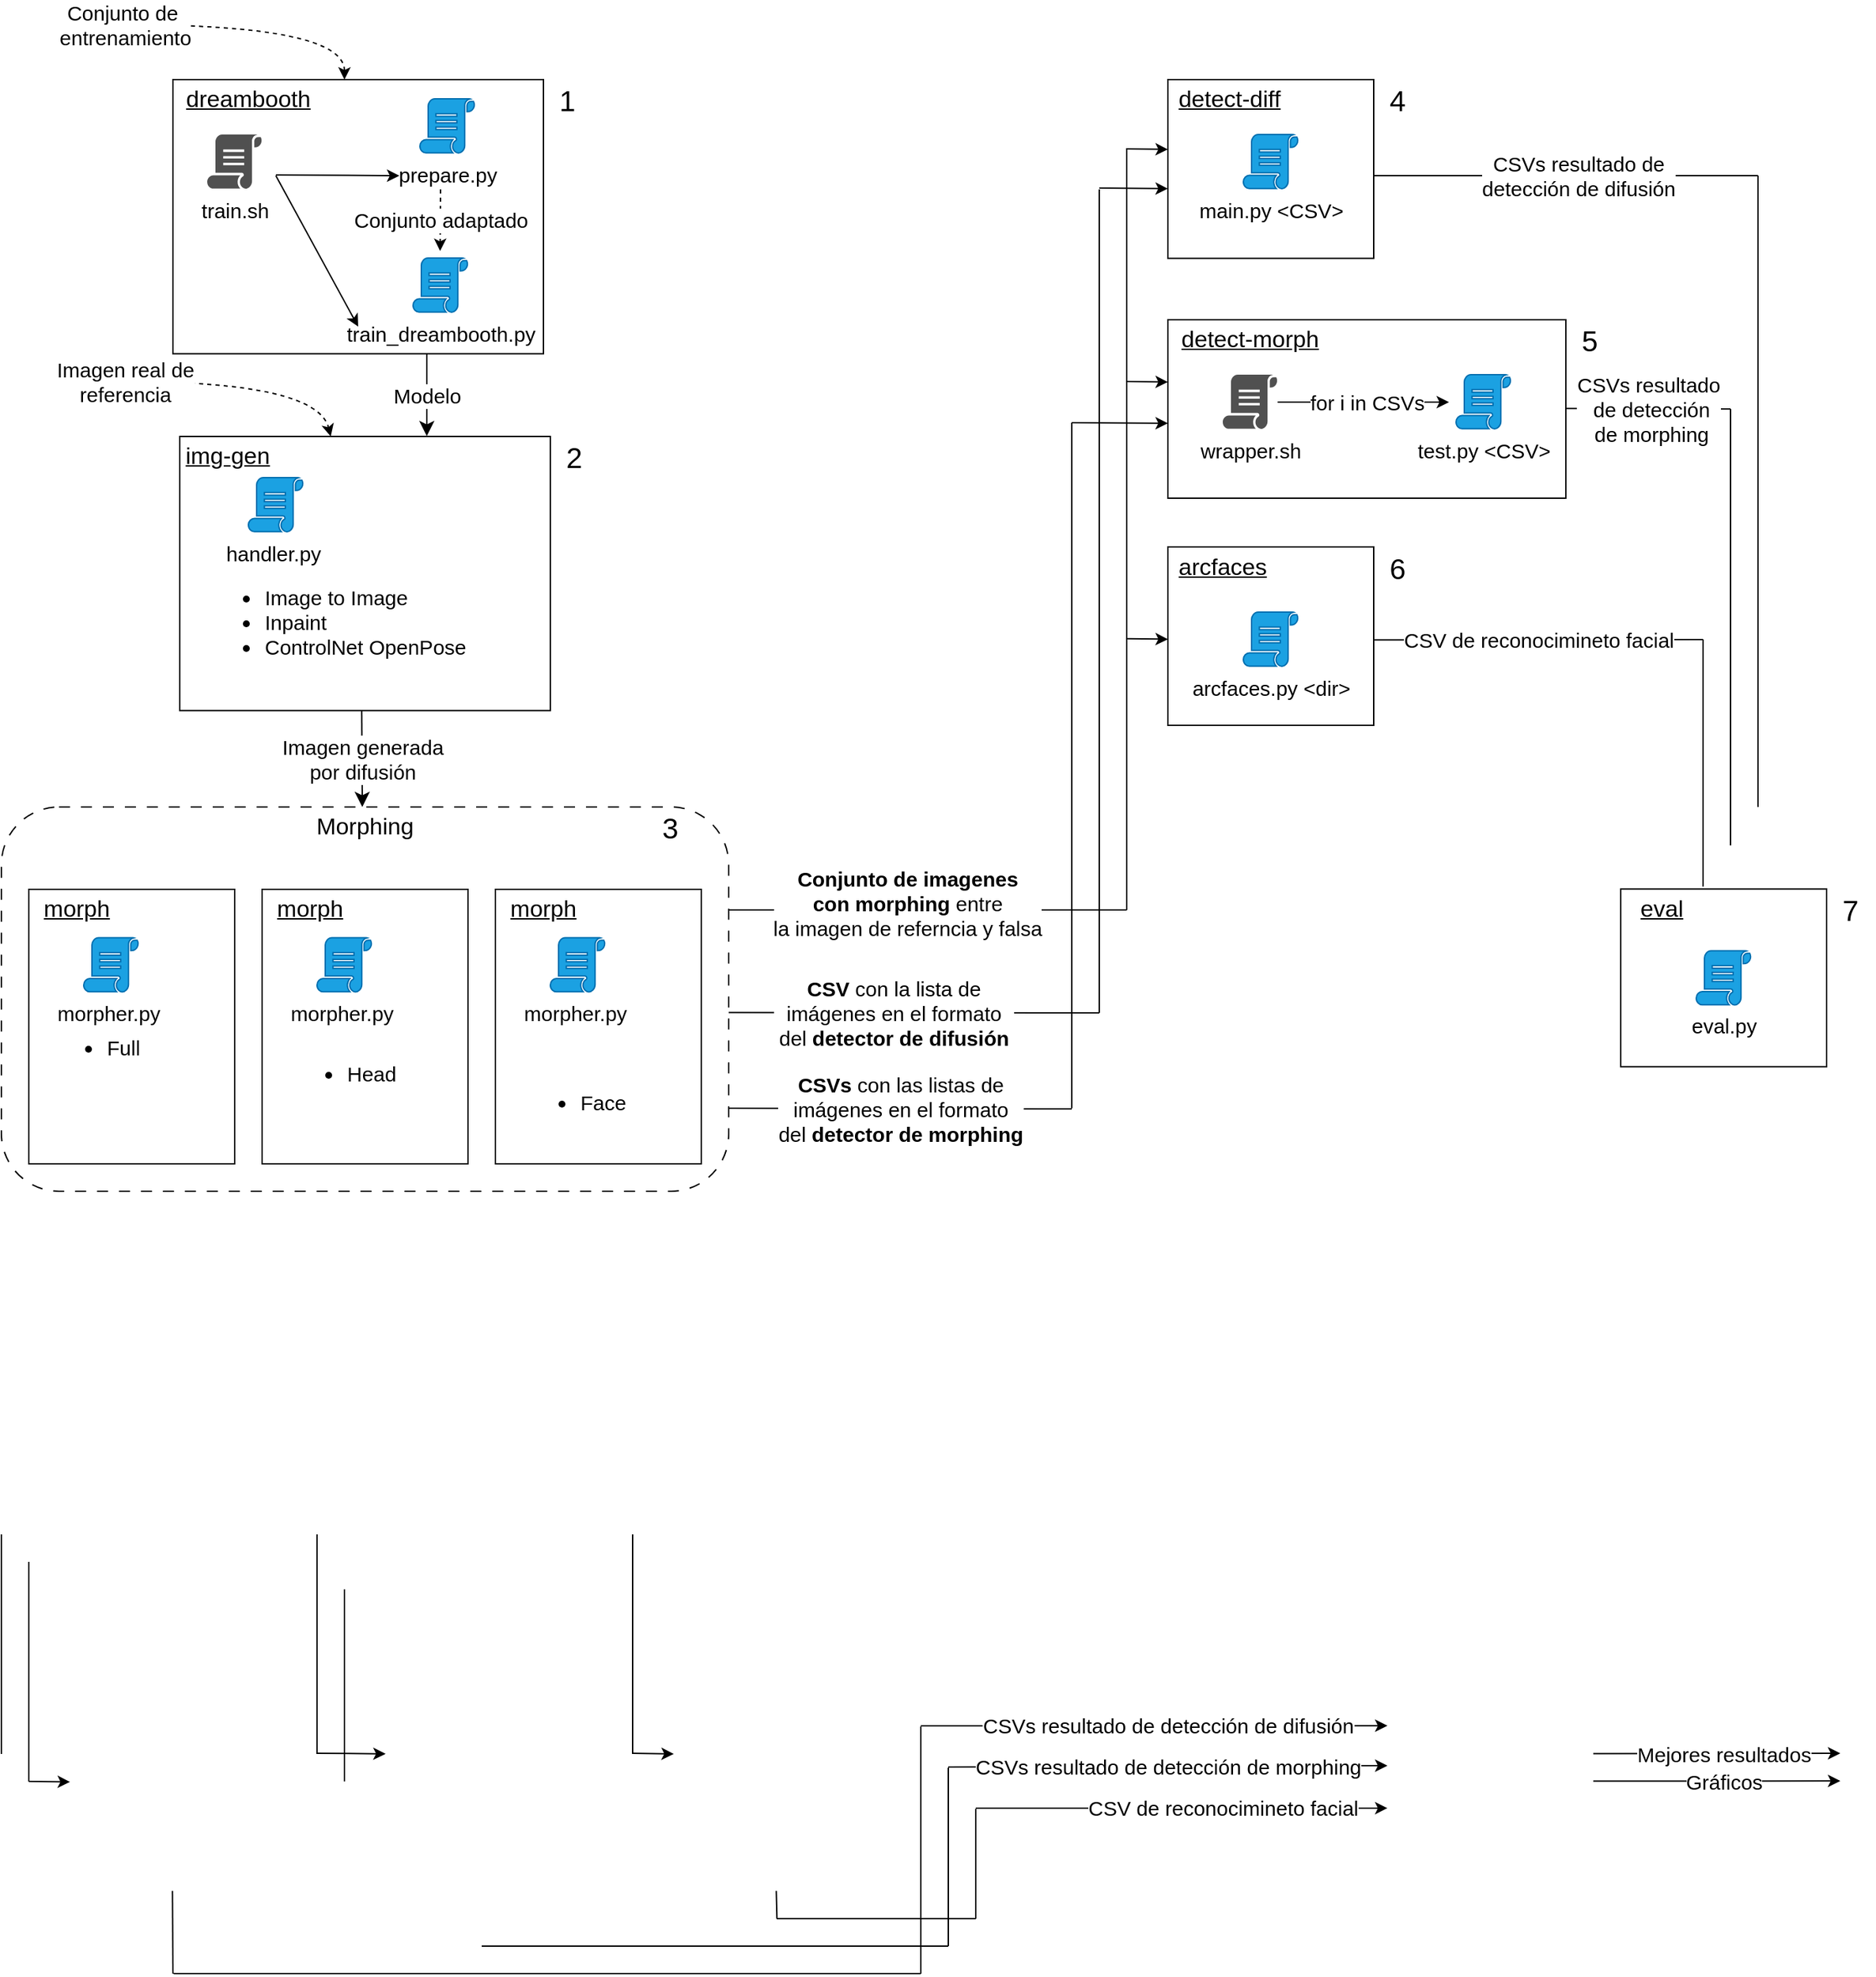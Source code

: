 <mxfile>
    <diagram id="5Q62P2Yt9DGHxvfNhMTY" name="Page-1">
        <mxGraphModel dx="2187" dy="1017" grid="1" gridSize="10" guides="1" tooltips="1" connect="1" arrows="1" fold="1" page="1" pageScale="1" pageWidth="850" pageHeight="1100" math="0" shadow="0">
            <root>
                <mxCell id="0"/>
                <mxCell id="1" parent="0"/>
                <mxCell id="64" value="" style="rounded=0;whiteSpace=wrap;html=1;fillColor=none;fontSize=15;" parent="1" vertex="1">
                    <mxGeometry x="810" y="325" width="290" height="130" as="geometry"/>
                </mxCell>
                <mxCell id="2" value="" style="rounded=0;whiteSpace=wrap;html=1;fillColor=none;fontSize=15;" parent="1" vertex="1">
                    <mxGeometry x="85" y="150" width="270" height="199.75" as="geometry"/>
                </mxCell>
                <mxCell id="21" value="" style="rounded=1;whiteSpace=wrap;html=1;fontSize=15;fontColor=#000000;fillColor=none;dashed=1;dashPattern=8 8;" parent="1" vertex="1">
                    <mxGeometry x="-40.0" y="680" width="530" height="280" as="geometry"/>
                </mxCell>
                <mxCell id="5" value="prepare.py" style="sketch=0;pointerEvents=1;shadow=0;dashed=0;html=1;strokeColor=#006EAF;fillColor=#1ba1e2;labelPosition=center;verticalLabelPosition=bottom;verticalAlign=top;outlineConnect=0;align=center;shape=mxgraph.office.concepts.script;fontColor=#000000;fontSize=15;" parent="1" vertex="1">
                    <mxGeometry x="265" y="164" width="40" height="39.5" as="geometry"/>
                </mxCell>
                <mxCell id="7" value="train_dreambooth.py" style="sketch=0;pointerEvents=1;shadow=0;dashed=0;html=1;strokeColor=#006EAF;fillColor=#1ba1e2;labelPosition=center;verticalLabelPosition=bottom;verticalAlign=top;outlineConnect=0;align=center;shape=mxgraph.office.concepts.script;fontColor=#000000;fontSize=15;" parent="1" vertex="1">
                    <mxGeometry x="260" y="280" width="40" height="39.5" as="geometry"/>
                </mxCell>
                <mxCell id="8" value="dreambooth" style="text;html=1;strokeColor=none;fillColor=none;align=center;verticalAlign=middle;whiteSpace=wrap;rounded=0;fontSize=17;fontStyle=4" parent="1" vertex="1">
                    <mxGeometry x="90" y="150" width="100" height="30" as="geometry"/>
                </mxCell>
                <mxCell id="9" value="train.sh" style="sketch=0;pointerEvents=1;shadow=0;dashed=0;html=1;strokeColor=none;fillColor=#505050;labelPosition=center;verticalLabelPosition=bottom;verticalAlign=top;outlineConnect=0;align=center;shape=mxgraph.office.concepts.script;fontSize=15;" parent="1" vertex="1">
                    <mxGeometry x="110" y="190" width="40" height="39.5" as="geometry"/>
                </mxCell>
                <mxCell id="10" value="" style="endArrow=classic;html=1;fontColor=#000000;fontSize=15;" parent="1" edge="1">
                    <mxGeometry width="50" height="50" relative="1" as="geometry">
                        <mxPoint x="160" y="220" as="sourcePoint"/>
                        <mxPoint x="220" y="330" as="targetPoint"/>
                    </mxGeometry>
                </mxCell>
                <mxCell id="11" value="" style="endArrow=classic;html=1;fontColor=#000000;fontSize=15;" parent="1" edge="1">
                    <mxGeometry width="50" height="50" relative="1" as="geometry">
                        <mxPoint x="160" y="219.5" as="sourcePoint"/>
                        <mxPoint x="250" y="220" as="targetPoint"/>
                    </mxGeometry>
                </mxCell>
                <mxCell id="12" value="" style="rounded=0;whiteSpace=wrap;html=1;fillColor=none;fontSize=15;" parent="1" vertex="1">
                    <mxGeometry x="90" y="410" width="270" height="199.75" as="geometry"/>
                </mxCell>
                <mxCell id="13" value="handler.py&amp;nbsp;" style="sketch=0;pointerEvents=1;shadow=0;dashed=0;html=1;strokeColor=#006EAF;fillColor=#1ba1e2;labelPosition=center;verticalLabelPosition=bottom;verticalAlign=top;outlineConnect=0;align=center;shape=mxgraph.office.concepts.script;fontColor=#000000;fontSize=15;" parent="1" vertex="1">
                    <mxGeometry x="140" y="440" width="40" height="39.5" as="geometry"/>
                </mxCell>
                <mxCell id="14" value="img-gen" style="text;html=1;strokeColor=none;fillColor=none;align=center;verticalAlign=middle;whiteSpace=wrap;rounded=0;fontSize=17;fontStyle=4" parent="1" vertex="1">
                    <mxGeometry x="90" y="410" width="70" height="30" as="geometry"/>
                </mxCell>
                <mxCell id="15" value="&lt;ul&gt;&lt;li&gt;Image to Image&lt;/li&gt;&lt;li&gt;Inpaint&lt;/li&gt;&lt;li&gt;ControlNet OpenPose&lt;/li&gt;&lt;/ul&gt;" style="text;strokeColor=none;fillColor=none;html=1;whiteSpace=wrap;verticalAlign=middle;overflow=hidden;fontSize=15;fontColor=#000000;" parent="1" vertex="1">
                    <mxGeometry x="110" y="499.75" width="200" height="90.25" as="geometry"/>
                </mxCell>
                <mxCell id="16" value="" style="rounded=0;whiteSpace=wrap;html=1;fillColor=none;fontSize=15;" parent="1" vertex="1">
                    <mxGeometry x="-20.0" y="740" width="150" height="200" as="geometry"/>
                </mxCell>
                <mxCell id="17" value="morph" style="text;html=1;strokeColor=none;fillColor=none;align=center;verticalAlign=middle;whiteSpace=wrap;rounded=0;fontSize=17;fontStyle=4" parent="1" vertex="1">
                    <mxGeometry x="-20.0" y="740" width="70" height="30" as="geometry"/>
                </mxCell>
                <mxCell id="18" value="morpher.py&amp;nbsp;" style="sketch=0;pointerEvents=1;shadow=0;dashed=0;html=1;strokeColor=#006EAF;fillColor=#1ba1e2;labelPosition=center;verticalLabelPosition=bottom;verticalAlign=top;outlineConnect=0;align=center;shape=mxgraph.office.concepts.script;fontColor=#000000;fontSize=15;" parent="1" vertex="1">
                    <mxGeometry x="20.0" y="775.25" width="40" height="39.5" as="geometry"/>
                </mxCell>
                <mxCell id="20" value="&lt;ul&gt;&lt;li&gt;Full&lt;/li&gt;&lt;/ul&gt;" style="text;strokeColor=none;fillColor=none;html=1;whiteSpace=wrap;verticalAlign=middle;overflow=hidden;fontSize=15;fontColor=#000000;" parent="1" vertex="1">
                    <mxGeometry x="-5.0" y="829.75" width="90" height="50.75" as="geometry"/>
                </mxCell>
                <mxCell id="22" value="" style="rounded=0;whiteSpace=wrap;html=1;fillColor=none;fontSize=15;" parent="1" vertex="1">
                    <mxGeometry x="150.0" y="740" width="150" height="200" as="geometry"/>
                </mxCell>
                <mxCell id="23" value="morph" style="text;html=1;strokeColor=none;fillColor=none;align=center;verticalAlign=middle;whiteSpace=wrap;rounded=0;fontSize=17;fontStyle=4" parent="1" vertex="1">
                    <mxGeometry x="150.0" y="740" width="70" height="30" as="geometry"/>
                </mxCell>
                <mxCell id="24" value="morpher.py&amp;nbsp;" style="sketch=0;pointerEvents=1;shadow=0;dashed=0;html=1;strokeColor=#006EAF;fillColor=#1ba1e2;labelPosition=center;verticalLabelPosition=bottom;verticalAlign=top;outlineConnect=0;align=center;shape=mxgraph.office.concepts.script;fontColor=#000000;fontSize=15;" parent="1" vertex="1">
                    <mxGeometry x="190.0" y="775.25" width="40" height="39.5" as="geometry"/>
                </mxCell>
                <mxCell id="25" value="&lt;ul&gt;&lt;li&gt;Head&lt;/li&gt;&lt;/ul&gt;" style="text;strokeColor=none;fillColor=none;html=1;whiteSpace=wrap;verticalAlign=middle;overflow=hidden;fontSize=15;fontColor=#000000;" parent="1" vertex="1">
                    <mxGeometry x="170.0" y="848.75" width="90" height="50.75" as="geometry"/>
                </mxCell>
                <mxCell id="26" value="" style="rounded=0;whiteSpace=wrap;html=1;fillColor=none;fontSize=15;" parent="1" vertex="1">
                    <mxGeometry x="320" y="740" width="150" height="200" as="geometry"/>
                </mxCell>
                <mxCell id="27" value="morph" style="text;html=1;strokeColor=none;fillColor=none;align=center;verticalAlign=middle;whiteSpace=wrap;rounded=0;fontSize=17;fontStyle=4" parent="1" vertex="1">
                    <mxGeometry x="320" y="740" width="70" height="30" as="geometry"/>
                </mxCell>
                <mxCell id="28" value="morpher.py&amp;nbsp;" style="sketch=0;pointerEvents=1;shadow=0;dashed=0;html=1;strokeColor=#006EAF;fillColor=#1ba1e2;labelPosition=center;verticalLabelPosition=bottom;verticalAlign=top;outlineConnect=0;align=center;shape=mxgraph.office.concepts.script;fontColor=#000000;fontSize=15;" parent="1" vertex="1">
                    <mxGeometry x="360" y="775.25" width="40" height="39.5" as="geometry"/>
                </mxCell>
                <mxCell id="29" value="&lt;ul&gt;&lt;li&gt;Face&lt;/li&gt;&lt;/ul&gt;" style="text;strokeColor=none;fillColor=none;html=1;whiteSpace=wrap;verticalAlign=middle;overflow=hidden;fontSize=15;fontColor=#000000;" parent="1" vertex="1">
                    <mxGeometry x="340" y="869.25" width="90" height="50.75" as="geometry"/>
                </mxCell>
                <mxCell id="30" value="Morphing" style="text;html=1;strokeColor=none;fillColor=none;align=center;verticalAlign=middle;whiteSpace=wrap;rounded=0;fontSize=17;fontStyle=0" parent="1" vertex="1">
                    <mxGeometry x="185.0" y="680" width="80" height="30" as="geometry"/>
                </mxCell>
                <mxCell id="31" value="Modelo" style="edgeStyle=segmentEdgeStyle;endArrow=classic;html=1;curved=0;rounded=0;endSize=8;startSize=8;fontSize=15;fontColor=#000000;" parent="1" edge="1">
                    <mxGeometry width="50" height="50" relative="1" as="geometry">
                        <mxPoint x="270" y="349.75" as="sourcePoint"/>
                        <mxPoint x="270" y="409.75" as="targetPoint"/>
                    </mxGeometry>
                </mxCell>
                <mxCell id="33" value="Imagen&amp;nbsp;generada&lt;br&gt;por&amp;nbsp;difusión" style="endArrow=classic;html=1;rounded=0;endSize=8;startSize=8;fontSize=15;fontColor=#000000;exitX=0.417;exitY=1.001;exitDx=0;exitDy=0;exitPerimeter=0;" parent="1" edge="1">
                    <mxGeometry width="50" height="50" relative="1" as="geometry">
                        <mxPoint x="222.59" y="609.95" as="sourcePoint"/>
                        <mxPoint x="223" y="680" as="targetPoint"/>
                    </mxGeometry>
                </mxCell>
                <mxCell id="39" value="&lt;b&gt;Conjunto de imagenes&lt;br&gt;&lt;/b&gt; &lt;b&gt;con morphing&lt;/b&gt; entre &lt;br&gt;la imagen de referncia y falsa" style="endArrow=none;html=1;fontSize=15;fontColor=#000000;" parent="1" edge="1">
                    <mxGeometry x="0.103" y="-5" width="50" height="50" relative="1" as="geometry">
                        <mxPoint x="780" y="755" as="sourcePoint"/>
                        <mxPoint x="490" y="754.94" as="targetPoint"/>
                        <mxPoint as="offset"/>
                    </mxGeometry>
                </mxCell>
                <mxCell id="40" value="" style="endArrow=none;html=1;fontSize=15;fontColor=#000000;" parent="1" edge="1">
                    <mxGeometry width="50" height="50" relative="1" as="geometry">
                        <mxPoint x="-40" y="1370" as="sourcePoint"/>
                        <mxPoint x="-40" y="1210" as="targetPoint"/>
                    </mxGeometry>
                </mxCell>
                <mxCell id="44" value="Conjunto de&amp;nbsp;&lt;br&gt;entrenamiento" style="curved=1;endArrow=classic;html=1;fontSize=15;fontColor=#000000;dashed=1;" parent="1" edge="1">
                    <mxGeometry x="-1" width="50" height="50" relative="1" as="geometry">
                        <mxPoint x="50" y="110" as="sourcePoint"/>
                        <mxPoint x="210" y="150" as="targetPoint"/>
                        <Array as="points">
                            <mxPoint x="210" y="110"/>
                        </Array>
                        <mxPoint as="offset"/>
                    </mxGeometry>
                </mxCell>
                <mxCell id="45" value="Imagen real de&lt;br&gt;referencia" style="curved=1;endArrow=classic;html=1;fontSize=15;fontColor=#000000;dashed=1;" parent="1" edge="1">
                    <mxGeometry x="-1" width="50" height="50" relative="1" as="geometry">
                        <mxPoint x="50" y="370" as="sourcePoint"/>
                        <mxPoint x="200" y="410" as="targetPoint"/>
                        <Array as="points">
                            <mxPoint x="190" y="370"/>
                        </Array>
                        <mxPoint as="offset"/>
                    </mxGeometry>
                </mxCell>
                <mxCell id="51" value="&lt;b&gt;CSV&lt;/b&gt; con la lista de &lt;br&gt;imágenes en el formato&lt;br&gt;&amp;nbsp;del &lt;b&gt;detector de difusión&lt;/b&gt;&amp;nbsp;" style="endArrow=none;html=1;fontSize=15;fontColor=#000000;" parent="1" edge="1">
                    <mxGeometry x="0.111" width="50" height="50" relative="1" as="geometry">
                        <mxPoint x="760" y="830" as="sourcePoint"/>
                        <mxPoint x="490" y="829.75" as="targetPoint"/>
                        <mxPoint as="offset"/>
                    </mxGeometry>
                </mxCell>
                <mxCell id="54" value="&lt;b&gt;CSVs&lt;/b&gt; con las listas de &lt;br&gt;imágenes en el formato &lt;br&gt;del &lt;b&gt;detector de morphing&lt;/b&gt;" style="endArrow=none;html=1;fontSize=15;fontColor=#000000;" parent="1" edge="1">
                    <mxGeometry width="50" height="50" relative="1" as="geometry">
                        <mxPoint x="740" y="900" as="sourcePoint"/>
                        <mxPoint x="490" y="899.5" as="targetPoint"/>
                        <mxPoint as="offset"/>
                    </mxGeometry>
                </mxCell>
                <mxCell id="55" value="" style="rounded=0;whiteSpace=wrap;html=1;fillColor=none;fontSize=15;" parent="1" vertex="1">
                    <mxGeometry x="810" y="150" width="150" height="130.25" as="geometry"/>
                </mxCell>
                <mxCell id="56" value="main.py &amp;lt;CSV&amp;gt;" style="sketch=0;pointerEvents=1;shadow=0;dashed=0;html=1;strokeColor=#006EAF;fillColor=#1ba1e2;labelPosition=center;verticalLabelPosition=bottom;verticalAlign=top;outlineConnect=0;align=center;shape=mxgraph.office.concepts.script;fontColor=#000000;fontSize=15;" parent="1" vertex="1">
                    <mxGeometry x="865" y="190" width="40" height="39.5" as="geometry"/>
                </mxCell>
                <mxCell id="58" value="detect-diff" style="text;html=1;strokeColor=none;fillColor=none;align=center;verticalAlign=middle;whiteSpace=wrap;rounded=0;fontSize=17;fontStyle=4" parent="1" vertex="1">
                    <mxGeometry x="810" y="150" width="90" height="30" as="geometry"/>
                </mxCell>
                <mxCell id="62" value="" style="endArrow=none;html=1;fontSize=15;fontColor=#000000;" parent="1" edge="1">
                    <mxGeometry width="50" height="50" relative="1" as="geometry">
                        <mxPoint x="-20" y="1390" as="sourcePoint"/>
                        <mxPoint x="-20" y="1230" as="targetPoint"/>
                    </mxGeometry>
                </mxCell>
                <mxCell id="63" value="" style="endArrow=classic;html=1;fontSize=15;fontColor=#000000;entryX=0;entryY=0.5;entryDx=0;entryDy=0;" parent="1" edge="1">
                    <mxGeometry width="50" height="50" relative="1" as="geometry">
                        <mxPoint x="-20" y="1390" as="sourcePoint"/>
                        <mxPoint x="10" y="1390.375" as="targetPoint"/>
                    </mxGeometry>
                </mxCell>
                <mxCell id="65" value="test.py &amp;lt;CSV&amp;gt;" style="sketch=0;pointerEvents=1;shadow=0;dashed=0;html=1;strokeColor=#006EAF;fillColor=#1ba1e2;labelPosition=center;verticalLabelPosition=bottom;verticalAlign=top;outlineConnect=0;align=center;shape=mxgraph.office.concepts.script;fontColor=#000000;fontSize=15;" parent="1" vertex="1">
                    <mxGeometry x="1020" y="365" width="40" height="39.5" as="geometry"/>
                </mxCell>
                <mxCell id="66" value="detect-morph" style="text;html=1;strokeColor=none;fillColor=none;align=center;verticalAlign=middle;whiteSpace=wrap;rounded=0;fontSize=17;fontStyle=4" parent="1" vertex="1">
                    <mxGeometry x="810" y="325" width="120" height="30" as="geometry"/>
                </mxCell>
                <mxCell id="67" value="" style="endArrow=none;html=1;fontSize=15;fontColor=#000000;" parent="1" edge="1">
                    <mxGeometry width="50" height="50" relative="1" as="geometry">
                        <mxPoint x="190.0" y="1370" as="sourcePoint"/>
                        <mxPoint x="190.0" y="1210" as="targetPoint"/>
                    </mxGeometry>
                </mxCell>
                <mxCell id="68" value="" style="endArrow=classic;html=1;fontSize=15;fontColor=#000000;entryX=0;entryY=0.5;entryDx=0;entryDy=0;" parent="1" edge="1">
                    <mxGeometry width="50" height="50" relative="1" as="geometry">
                        <mxPoint x="190.0" y="1369.5" as="sourcePoint"/>
                        <mxPoint x="240.0" y="1369.875" as="targetPoint"/>
                    </mxGeometry>
                </mxCell>
                <mxCell id="69" value="" style="endArrow=none;html=1;fontSize=15;fontColor=#000000;" parent="1" edge="1">
                    <mxGeometry width="50" height="50" relative="1" as="geometry">
                        <mxPoint x="210.0" y="1390" as="sourcePoint"/>
                        <mxPoint x="210" y="1250" as="targetPoint"/>
                    </mxGeometry>
                </mxCell>
                <mxCell id="70" value="" style="endArrow=classic;html=1;fontSize=15;fontColor=#000000;entryX=0;entryY=0.5;entryDx=0;entryDy=0;" parent="1" edge="1">
                    <mxGeometry width="50" height="50" relative="1" as="geometry">
                        <mxPoint x="780.0" y="557.38" as="sourcePoint"/>
                        <mxPoint x="810.0" y="557.755" as="targetPoint"/>
                    </mxGeometry>
                </mxCell>
                <mxCell id="71" value="wrapper.sh" style="sketch=0;pointerEvents=1;shadow=0;dashed=0;html=1;strokeColor=none;fillColor=#505050;labelPosition=center;verticalLabelPosition=bottom;verticalAlign=top;outlineConnect=0;align=center;shape=mxgraph.office.concepts.script;fontSize=15;" parent="1" vertex="1">
                    <mxGeometry x="850" y="365" width="40" height="39.5" as="geometry"/>
                </mxCell>
                <mxCell id="72" value="for i in CSVs" style="endArrow=classic;html=1;fontSize=15;fontColor=#000000;" parent="1" edge="1">
                    <mxGeometry x="0.041" width="50" height="50" relative="1" as="geometry">
                        <mxPoint x="890" y="385" as="sourcePoint"/>
                        <mxPoint x="1014.86" y="385" as="targetPoint"/>
                        <mxPoint as="offset"/>
                    </mxGeometry>
                </mxCell>
                <mxCell id="73" value="" style="rounded=0;whiteSpace=wrap;html=1;fillColor=none;fontSize=15;" parent="1" vertex="1">
                    <mxGeometry x="810" y="490.5" width="150" height="130" as="geometry"/>
                </mxCell>
                <mxCell id="74" value="arcfaces.py &amp;lt;dir&amp;gt;" style="sketch=0;pointerEvents=1;shadow=0;dashed=0;html=1;strokeColor=#006EAF;fillColor=#1ba1e2;labelPosition=center;verticalLabelPosition=bottom;verticalAlign=top;outlineConnect=0;align=center;shape=mxgraph.office.concepts.script;fontColor=#000000;fontSize=15;" parent="1" vertex="1">
                    <mxGeometry x="865" y="538" width="40" height="39.5" as="geometry"/>
                </mxCell>
                <mxCell id="75" value="arcfaces" style="text;html=1;strokeColor=none;fillColor=none;align=center;verticalAlign=middle;whiteSpace=wrap;rounded=0;fontSize=17;fontStyle=4" parent="1" vertex="1">
                    <mxGeometry x="810" y="490.5" width="80" height="30" as="geometry"/>
                </mxCell>
                <mxCell id="76" value="" style="endArrow=none;html=1;fontSize=15;fontColor=#000000;" parent="1" edge="1">
                    <mxGeometry width="50" height="50" relative="1" as="geometry">
                        <mxPoint x="420.0" y="1370" as="sourcePoint"/>
                        <mxPoint x="420.0" y="1210" as="targetPoint"/>
                    </mxGeometry>
                </mxCell>
                <mxCell id="77" value="" style="endArrow=classic;html=1;fontSize=15;fontColor=#000000;" parent="1" edge="1">
                    <mxGeometry width="50" height="50" relative="1" as="geometry">
                        <mxPoint x="420.0" y="1369.5" as="sourcePoint"/>
                        <mxPoint x="450" y="1370" as="targetPoint"/>
                    </mxGeometry>
                </mxCell>
                <mxCell id="78" value="" style="rounded=0;whiteSpace=wrap;html=1;fillColor=none;fontSize=15;" parent="1" vertex="1">
                    <mxGeometry x="1140" y="739.75" width="150" height="129.5" as="geometry"/>
                </mxCell>
                <mxCell id="79" value="eval" style="text;html=1;strokeColor=none;fillColor=none;align=center;verticalAlign=middle;whiteSpace=wrap;rounded=0;fontSize=17;fontStyle=4" parent="1" vertex="1">
                    <mxGeometry x="1140" y="740.25" width="60" height="30" as="geometry"/>
                </mxCell>
                <mxCell id="80" value="" style="endArrow=none;html=1;fontSize=15;fontColor=#000000;" parent="1" edge="1">
                    <mxGeometry width="50" height="50" relative="1" as="geometry">
                        <mxPoint x="525.16" y="1490" as="sourcePoint"/>
                        <mxPoint x="524.66" y="1469.75" as="targetPoint"/>
                    </mxGeometry>
                </mxCell>
                <mxCell id="81" value="" style="endArrow=none;html=1;fontSize=15;fontColor=#000000;" parent="1" edge="1">
                    <mxGeometry x="-0.62" width="50" height="50" relative="1" as="geometry">
                        <mxPoint x="670" y="1490" as="sourcePoint"/>
                        <mxPoint x="525" y="1490" as="targetPoint"/>
                        <mxPoint as="offset"/>
                    </mxGeometry>
                </mxCell>
                <mxCell id="85" value="" style="endArrow=none;html=1;fontSize=15;fontColor=#000000;" parent="1" edge="1">
                    <mxGeometry width="50" height="50" relative="1" as="geometry">
                        <mxPoint x="85" y="1530" as="sourcePoint"/>
                        <mxPoint x="84.66" y="1469.75" as="targetPoint"/>
                    </mxGeometry>
                </mxCell>
                <mxCell id="86" value="" style="endArrow=none;html=1;fontSize=15;fontColor=#000000;" parent="1" edge="1">
                    <mxGeometry x="-0.62" width="50" height="50" relative="1" as="geometry">
                        <mxPoint x="650" y="1510" as="sourcePoint"/>
                        <mxPoint x="310" y="1510" as="targetPoint"/>
                        <mxPoint as="offset"/>
                    </mxGeometry>
                </mxCell>
                <mxCell id="87" value="" style="endArrow=none;html=1;fontSize=15;fontColor=#000000;" parent="1" edge="1">
                    <mxGeometry x="-0.62" width="50" height="50" relative="1" as="geometry">
                        <mxPoint x="630" y="1530" as="sourcePoint"/>
                        <mxPoint x="85.5" y="1530" as="targetPoint"/>
                        <mxPoint as="offset"/>
                    </mxGeometry>
                </mxCell>
                <mxCell id="88" value="" style="endArrow=none;html=1;fontSize=15;fontColor=#000000;" parent="1" edge="1">
                    <mxGeometry width="50" height="50" relative="1" as="geometry">
                        <mxPoint x="630.0" y="1530" as="sourcePoint"/>
                        <mxPoint x="630" y="1350" as="targetPoint"/>
                    </mxGeometry>
                </mxCell>
                <mxCell id="90" value="CSVs resultado de detección de difusión" style="endArrow=classic;html=1;fontSize=15;fontColor=#000000;entryX=0;entryY=0.25;entryDx=0;entryDy=0;" parent="1" edge="1">
                    <mxGeometry x="0.059" width="50" height="50" relative="1" as="geometry">
                        <mxPoint x="630.0" y="1349.49" as="sourcePoint"/>
                        <mxPoint x="970" y="1349.428" as="targetPoint"/>
                        <mxPoint as="offset"/>
                    </mxGeometry>
                </mxCell>
                <mxCell id="91" value="CSVs resultado de detección de morphing" style="endArrow=classic;html=1;fontSize=15;fontColor=#000000;" parent="1" edge="1">
                    <mxGeometry width="50" height="50" relative="1" as="geometry">
                        <mxPoint x="650" y="1379.49" as="sourcePoint"/>
                        <mxPoint x="970" y="1378.49" as="targetPoint"/>
                    </mxGeometry>
                </mxCell>
                <mxCell id="92" value="CSV de reconocimineto facial" style="endArrow=classic;html=1;fontSize=15;fontColor=#000000;" parent="1" edge="1">
                    <mxGeometry x="0.2" width="50" height="50" relative="1" as="geometry">
                        <mxPoint x="670" y="1409.49" as="sourcePoint"/>
                        <mxPoint x="970" y="1409.49" as="targetPoint"/>
                        <mxPoint as="offset"/>
                    </mxGeometry>
                </mxCell>
                <mxCell id="93" value="" style="endArrow=none;html=1;fontSize=15;fontColor=#000000;" parent="1" edge="1">
                    <mxGeometry width="50" height="50" relative="1" as="geometry">
                        <mxPoint x="650" y="1510" as="sourcePoint"/>
                        <mxPoint x="650" y="1380" as="targetPoint"/>
                    </mxGeometry>
                </mxCell>
                <mxCell id="94" value="" style="endArrow=none;html=1;fontSize=15;fontColor=#000000;" parent="1" edge="1">
                    <mxGeometry width="50" height="50" relative="1" as="geometry">
                        <mxPoint x="670" y="1490" as="sourcePoint"/>
                        <mxPoint x="670" y="1410" as="targetPoint"/>
                    </mxGeometry>
                </mxCell>
                <mxCell id="95" value="eval.py" style="sketch=0;pointerEvents=1;shadow=0;dashed=0;html=1;strokeColor=#006EAF;fillColor=#1ba1e2;labelPosition=center;verticalLabelPosition=bottom;verticalAlign=top;outlineConnect=0;align=center;shape=mxgraph.office.concepts.script;fontColor=#000000;fontSize=15;" parent="1" vertex="1">
                    <mxGeometry x="1195" y="784.75" width="40" height="39.5" as="geometry"/>
                </mxCell>
                <mxCell id="96" value="Mejores resultados" style="endArrow=classic;html=1;fontSize=15;fontColor=#000000;" parent="1" edge="1">
                    <mxGeometry x="0.059" width="50" height="50" relative="1" as="geometry">
                        <mxPoint x="1120" y="1369.71" as="sourcePoint"/>
                        <mxPoint x="1300" y="1369.53" as="targetPoint"/>
                        <mxPoint as="offset"/>
                    </mxGeometry>
                </mxCell>
                <mxCell id="97" value="Gráficos" style="endArrow=classic;html=1;fontSize=15;fontColor=#000000;" parent="1" edge="1">
                    <mxGeometry x="0.059" width="50" height="50" relative="1" as="geometry">
                        <mxPoint x="1120" y="1389.8" as="sourcePoint"/>
                        <mxPoint x="1300" y="1389.62" as="targetPoint"/>
                        <mxPoint as="offset"/>
                    </mxGeometry>
                </mxCell>
                <mxCell id="99" value="Conjunto adaptado" style="endArrow=classic;html=1;fontColor=#000000;fontSize=15;dashed=1;" edge="1" parent="1">
                    <mxGeometry x="0.005" width="50" height="50" relative="1" as="geometry">
                        <mxPoint x="280" y="230" as="sourcePoint"/>
                        <mxPoint x="279.7" y="274.88" as="targetPoint"/>
                        <mxPoint as="offset"/>
                    </mxGeometry>
                </mxCell>
                <mxCell id="102" value="" style="endArrow=none;html=1;fontSize=15;fontColor=#000000;" edge="1" parent="1">
                    <mxGeometry width="50" height="50" relative="1" as="geometry">
                        <mxPoint x="740" y="899.5" as="sourcePoint"/>
                        <mxPoint x="740" y="400" as="targetPoint"/>
                    </mxGeometry>
                </mxCell>
                <mxCell id="103" value="" style="endArrow=none;html=1;fontSize=15;fontColor=#000000;" edge="1" parent="1">
                    <mxGeometry width="50" height="50" relative="1" as="geometry">
                        <mxPoint x="760" y="830" as="sourcePoint"/>
                        <mxPoint x="760" y="230" as="targetPoint"/>
                    </mxGeometry>
                </mxCell>
                <mxCell id="105" value="" style="endArrow=none;html=1;fontSize=15;fontColor=#000000;" edge="1" parent="1">
                    <mxGeometry width="50" height="50" relative="1" as="geometry">
                        <mxPoint x="780" y="755" as="sourcePoint"/>
                        <mxPoint x="780" y="200" as="targetPoint"/>
                    </mxGeometry>
                </mxCell>
                <mxCell id="106" value="" style="endArrow=classic;html=1;fontSize=15;fontColor=#000000;entryX=0;entryY=0.5;entryDx=0;entryDy=0;" edge="1" parent="1">
                    <mxGeometry width="50" height="50" relative="1" as="geometry">
                        <mxPoint x="780" y="200.5" as="sourcePoint"/>
                        <mxPoint x="810" y="200.875" as="targetPoint"/>
                    </mxGeometry>
                </mxCell>
                <mxCell id="107" value="" style="endArrow=classic;html=1;fontSize=15;fontColor=#000000;entryX=0;entryY=0.5;entryDx=0;entryDy=0;" edge="1" parent="1">
                    <mxGeometry width="50" height="50" relative="1" as="geometry">
                        <mxPoint x="780" y="370" as="sourcePoint"/>
                        <mxPoint x="810" y="370.375" as="targetPoint"/>
                    </mxGeometry>
                </mxCell>
                <mxCell id="108" value="" style="endArrow=classic;html=1;fontSize=15;fontColor=#000000;entryX=0;entryY=0.5;entryDx=0;entryDy=0;" edge="1" parent="1">
                    <mxGeometry width="50" height="50" relative="1" as="geometry">
                        <mxPoint x="760" y="229" as="sourcePoint"/>
                        <mxPoint x="810" y="229.445" as="targetPoint"/>
                    </mxGeometry>
                </mxCell>
                <mxCell id="109" value="" style="endArrow=classic;html=1;fontSize=15;fontColor=#000000;entryX=0;entryY=0.5;entryDx=0;entryDy=0;" edge="1" parent="1">
                    <mxGeometry width="50" height="50" relative="1" as="geometry">
                        <mxPoint x="740" y="400" as="sourcePoint"/>
                        <mxPoint x="810.0" y="400.375" as="targetPoint"/>
                    </mxGeometry>
                </mxCell>
                <mxCell id="111" value="1" style="text;html=1;strokeColor=none;fillColor=none;align=center;verticalAlign=middle;whiteSpace=wrap;rounded=0;fontSize=21;" vertex="1" parent="1">
                    <mxGeometry x="355" y="150" width="35" height="30" as="geometry"/>
                </mxCell>
                <mxCell id="112" value="2" style="text;html=1;strokeColor=none;fillColor=none;align=center;verticalAlign=middle;whiteSpace=wrap;rounded=0;fontSize=21;" vertex="1" parent="1">
                    <mxGeometry x="360" y="410" width="35" height="30" as="geometry"/>
                </mxCell>
                <mxCell id="113" value="3" style="text;html=1;strokeColor=none;fillColor=none;align=center;verticalAlign=middle;whiteSpace=wrap;rounded=0;fontSize=21;" vertex="1" parent="1">
                    <mxGeometry x="430" y="680" width="35" height="30" as="geometry"/>
                </mxCell>
                <mxCell id="114" value="4" style="text;html=1;strokeColor=none;fillColor=none;align=center;verticalAlign=middle;whiteSpace=wrap;rounded=0;fontSize=21;" vertex="1" parent="1">
                    <mxGeometry x="960" y="150" width="35" height="30" as="geometry"/>
                </mxCell>
                <mxCell id="115" value="5" style="text;html=1;strokeColor=none;fillColor=none;align=center;verticalAlign=middle;whiteSpace=wrap;rounded=0;fontSize=21;" vertex="1" parent="1">
                    <mxGeometry x="1100" y="325" width="35" height="30" as="geometry"/>
                </mxCell>
                <mxCell id="116" value="6" style="text;html=1;strokeColor=none;fillColor=none;align=center;verticalAlign=middle;whiteSpace=wrap;rounded=0;fontSize=21;" vertex="1" parent="1">
                    <mxGeometry x="960" y="490.5" width="35" height="30" as="geometry"/>
                </mxCell>
                <mxCell id="117" value="7" style="text;html=1;strokeColor=none;fillColor=none;align=center;verticalAlign=middle;whiteSpace=wrap;rounded=0;fontSize=21;" vertex="1" parent="1">
                    <mxGeometry x="1290" y="739.75" width="35" height="30" as="geometry"/>
                </mxCell>
                <mxCell id="119" value="CSVs resultado de &lt;br&gt;detección de difusión" style="endArrow=none;html=1;fontSize=15;fontColor=#000000;endFill=0;" edge="1" parent="1">
                    <mxGeometry x="0.059" width="50" height="50" relative="1" as="geometry">
                        <mxPoint x="960" y="220" as="sourcePoint"/>
                        <mxPoint x="1240" y="220" as="targetPoint"/>
                        <mxPoint as="offset"/>
                    </mxGeometry>
                </mxCell>
                <mxCell id="120" value="CSV de reconocimineto facial" style="endArrow=none;html=1;fontSize=15;fontColor=#000000;endFill=0;" edge="1" parent="1">
                    <mxGeometry width="50" height="50" relative="1" as="geometry">
                        <mxPoint x="960" y="558.25" as="sourcePoint"/>
                        <mxPoint x="1200" y="558" as="targetPoint"/>
                        <mxPoint as="offset"/>
                    </mxGeometry>
                </mxCell>
                <mxCell id="124" value="" style="endArrow=none;html=1;fontSize=15;fontColor=#000000;" edge="1" parent="1">
                    <mxGeometry width="50" height="50" relative="1" as="geometry">
                        <mxPoint x="1200" y="738.0" as="sourcePoint"/>
                        <mxPoint x="1200" y="558" as="targetPoint"/>
                    </mxGeometry>
                </mxCell>
                <mxCell id="125" value="" style="endArrow=none;html=1;fontSize=15;fontColor=#000000;" edge="1" parent="1">
                    <mxGeometry width="50" height="50" relative="1" as="geometry">
                        <mxPoint x="1220" y="708" as="sourcePoint"/>
                        <mxPoint x="1220" y="390" as="targetPoint"/>
                    </mxGeometry>
                </mxCell>
                <mxCell id="126" value="" style="endArrow=none;html=1;fontSize=15;fontColor=#000000;" edge="1" parent="1">
                    <mxGeometry width="50" height="50" relative="1" as="geometry">
                        <mxPoint x="1240" y="680.0" as="sourcePoint"/>
                        <mxPoint x="1240" y="220" as="targetPoint"/>
                    </mxGeometry>
                </mxCell>
                <mxCell id="127" value="CSVs resultado&lt;br&gt;&amp;nbsp;de detección&lt;br&gt;&amp;nbsp;de morphing" style="endArrow=none;html=1;fontSize=15;fontColor=#000000;" edge="1" parent="1">
                    <mxGeometry width="50" height="50" relative="1" as="geometry">
                        <mxPoint x="1220" y="390" as="sourcePoint"/>
                        <mxPoint x="1100" y="389.57" as="targetPoint"/>
                        <mxPoint as="offset"/>
                    </mxGeometry>
                </mxCell>
            </root>
        </mxGraphModel>
    </diagram>
</mxfile>